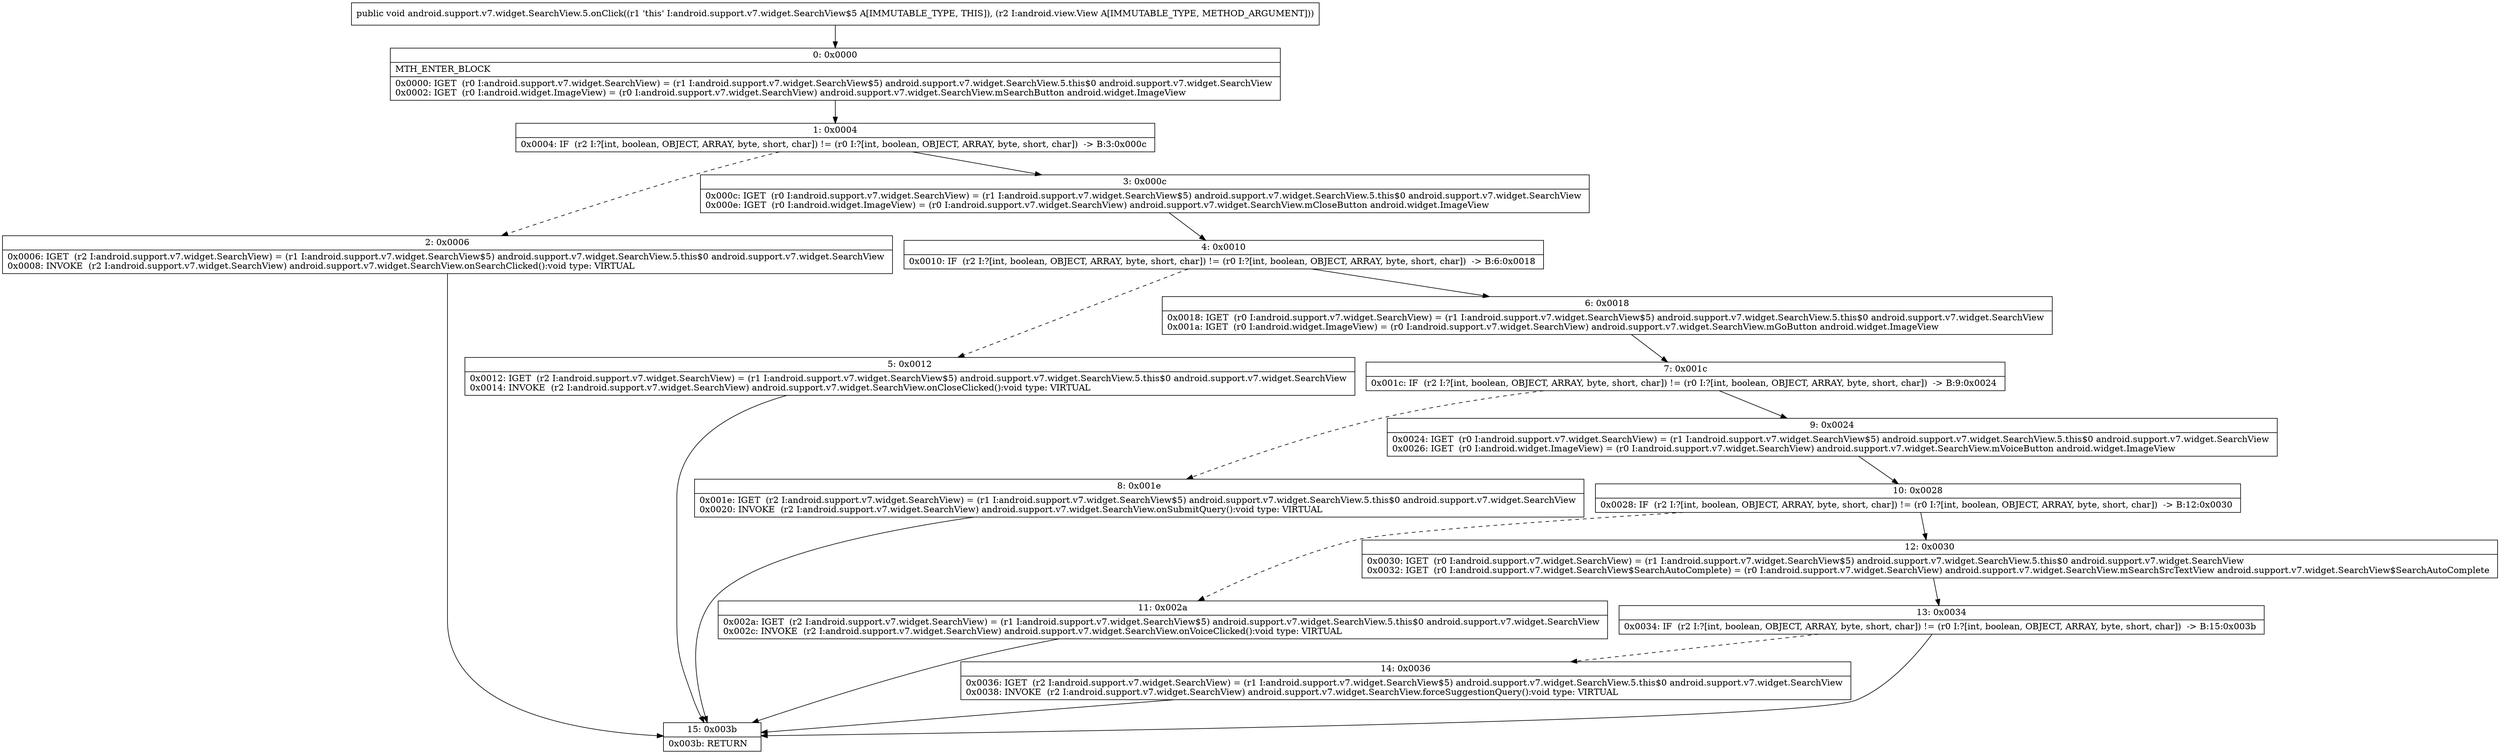 digraph "CFG forandroid.support.v7.widget.SearchView.5.onClick(Landroid\/view\/View;)V" {
Node_0 [shape=record,label="{0\:\ 0x0000|MTH_ENTER_BLOCK\l|0x0000: IGET  (r0 I:android.support.v7.widget.SearchView) = (r1 I:android.support.v7.widget.SearchView$5) android.support.v7.widget.SearchView.5.this$0 android.support.v7.widget.SearchView \l0x0002: IGET  (r0 I:android.widget.ImageView) = (r0 I:android.support.v7.widget.SearchView) android.support.v7.widget.SearchView.mSearchButton android.widget.ImageView \l}"];
Node_1 [shape=record,label="{1\:\ 0x0004|0x0004: IF  (r2 I:?[int, boolean, OBJECT, ARRAY, byte, short, char]) != (r0 I:?[int, boolean, OBJECT, ARRAY, byte, short, char])  \-\> B:3:0x000c \l}"];
Node_2 [shape=record,label="{2\:\ 0x0006|0x0006: IGET  (r2 I:android.support.v7.widget.SearchView) = (r1 I:android.support.v7.widget.SearchView$5) android.support.v7.widget.SearchView.5.this$0 android.support.v7.widget.SearchView \l0x0008: INVOKE  (r2 I:android.support.v7.widget.SearchView) android.support.v7.widget.SearchView.onSearchClicked():void type: VIRTUAL \l}"];
Node_3 [shape=record,label="{3\:\ 0x000c|0x000c: IGET  (r0 I:android.support.v7.widget.SearchView) = (r1 I:android.support.v7.widget.SearchView$5) android.support.v7.widget.SearchView.5.this$0 android.support.v7.widget.SearchView \l0x000e: IGET  (r0 I:android.widget.ImageView) = (r0 I:android.support.v7.widget.SearchView) android.support.v7.widget.SearchView.mCloseButton android.widget.ImageView \l}"];
Node_4 [shape=record,label="{4\:\ 0x0010|0x0010: IF  (r2 I:?[int, boolean, OBJECT, ARRAY, byte, short, char]) != (r0 I:?[int, boolean, OBJECT, ARRAY, byte, short, char])  \-\> B:6:0x0018 \l}"];
Node_5 [shape=record,label="{5\:\ 0x0012|0x0012: IGET  (r2 I:android.support.v7.widget.SearchView) = (r1 I:android.support.v7.widget.SearchView$5) android.support.v7.widget.SearchView.5.this$0 android.support.v7.widget.SearchView \l0x0014: INVOKE  (r2 I:android.support.v7.widget.SearchView) android.support.v7.widget.SearchView.onCloseClicked():void type: VIRTUAL \l}"];
Node_6 [shape=record,label="{6\:\ 0x0018|0x0018: IGET  (r0 I:android.support.v7.widget.SearchView) = (r1 I:android.support.v7.widget.SearchView$5) android.support.v7.widget.SearchView.5.this$0 android.support.v7.widget.SearchView \l0x001a: IGET  (r0 I:android.widget.ImageView) = (r0 I:android.support.v7.widget.SearchView) android.support.v7.widget.SearchView.mGoButton android.widget.ImageView \l}"];
Node_7 [shape=record,label="{7\:\ 0x001c|0x001c: IF  (r2 I:?[int, boolean, OBJECT, ARRAY, byte, short, char]) != (r0 I:?[int, boolean, OBJECT, ARRAY, byte, short, char])  \-\> B:9:0x0024 \l}"];
Node_8 [shape=record,label="{8\:\ 0x001e|0x001e: IGET  (r2 I:android.support.v7.widget.SearchView) = (r1 I:android.support.v7.widget.SearchView$5) android.support.v7.widget.SearchView.5.this$0 android.support.v7.widget.SearchView \l0x0020: INVOKE  (r2 I:android.support.v7.widget.SearchView) android.support.v7.widget.SearchView.onSubmitQuery():void type: VIRTUAL \l}"];
Node_9 [shape=record,label="{9\:\ 0x0024|0x0024: IGET  (r0 I:android.support.v7.widget.SearchView) = (r1 I:android.support.v7.widget.SearchView$5) android.support.v7.widget.SearchView.5.this$0 android.support.v7.widget.SearchView \l0x0026: IGET  (r0 I:android.widget.ImageView) = (r0 I:android.support.v7.widget.SearchView) android.support.v7.widget.SearchView.mVoiceButton android.widget.ImageView \l}"];
Node_10 [shape=record,label="{10\:\ 0x0028|0x0028: IF  (r2 I:?[int, boolean, OBJECT, ARRAY, byte, short, char]) != (r0 I:?[int, boolean, OBJECT, ARRAY, byte, short, char])  \-\> B:12:0x0030 \l}"];
Node_11 [shape=record,label="{11\:\ 0x002a|0x002a: IGET  (r2 I:android.support.v7.widget.SearchView) = (r1 I:android.support.v7.widget.SearchView$5) android.support.v7.widget.SearchView.5.this$0 android.support.v7.widget.SearchView \l0x002c: INVOKE  (r2 I:android.support.v7.widget.SearchView) android.support.v7.widget.SearchView.onVoiceClicked():void type: VIRTUAL \l}"];
Node_12 [shape=record,label="{12\:\ 0x0030|0x0030: IGET  (r0 I:android.support.v7.widget.SearchView) = (r1 I:android.support.v7.widget.SearchView$5) android.support.v7.widget.SearchView.5.this$0 android.support.v7.widget.SearchView \l0x0032: IGET  (r0 I:android.support.v7.widget.SearchView$SearchAutoComplete) = (r0 I:android.support.v7.widget.SearchView) android.support.v7.widget.SearchView.mSearchSrcTextView android.support.v7.widget.SearchView$SearchAutoComplete \l}"];
Node_13 [shape=record,label="{13\:\ 0x0034|0x0034: IF  (r2 I:?[int, boolean, OBJECT, ARRAY, byte, short, char]) != (r0 I:?[int, boolean, OBJECT, ARRAY, byte, short, char])  \-\> B:15:0x003b \l}"];
Node_14 [shape=record,label="{14\:\ 0x0036|0x0036: IGET  (r2 I:android.support.v7.widget.SearchView) = (r1 I:android.support.v7.widget.SearchView$5) android.support.v7.widget.SearchView.5.this$0 android.support.v7.widget.SearchView \l0x0038: INVOKE  (r2 I:android.support.v7.widget.SearchView) android.support.v7.widget.SearchView.forceSuggestionQuery():void type: VIRTUAL \l}"];
Node_15 [shape=record,label="{15\:\ 0x003b|0x003b: RETURN   \l}"];
MethodNode[shape=record,label="{public void android.support.v7.widget.SearchView.5.onClick((r1 'this' I:android.support.v7.widget.SearchView$5 A[IMMUTABLE_TYPE, THIS]), (r2 I:android.view.View A[IMMUTABLE_TYPE, METHOD_ARGUMENT])) }"];
MethodNode -> Node_0;
Node_0 -> Node_1;
Node_1 -> Node_2[style=dashed];
Node_1 -> Node_3;
Node_2 -> Node_15;
Node_3 -> Node_4;
Node_4 -> Node_5[style=dashed];
Node_4 -> Node_6;
Node_5 -> Node_15;
Node_6 -> Node_7;
Node_7 -> Node_8[style=dashed];
Node_7 -> Node_9;
Node_8 -> Node_15;
Node_9 -> Node_10;
Node_10 -> Node_11[style=dashed];
Node_10 -> Node_12;
Node_11 -> Node_15;
Node_12 -> Node_13;
Node_13 -> Node_14[style=dashed];
Node_13 -> Node_15;
Node_14 -> Node_15;
}

